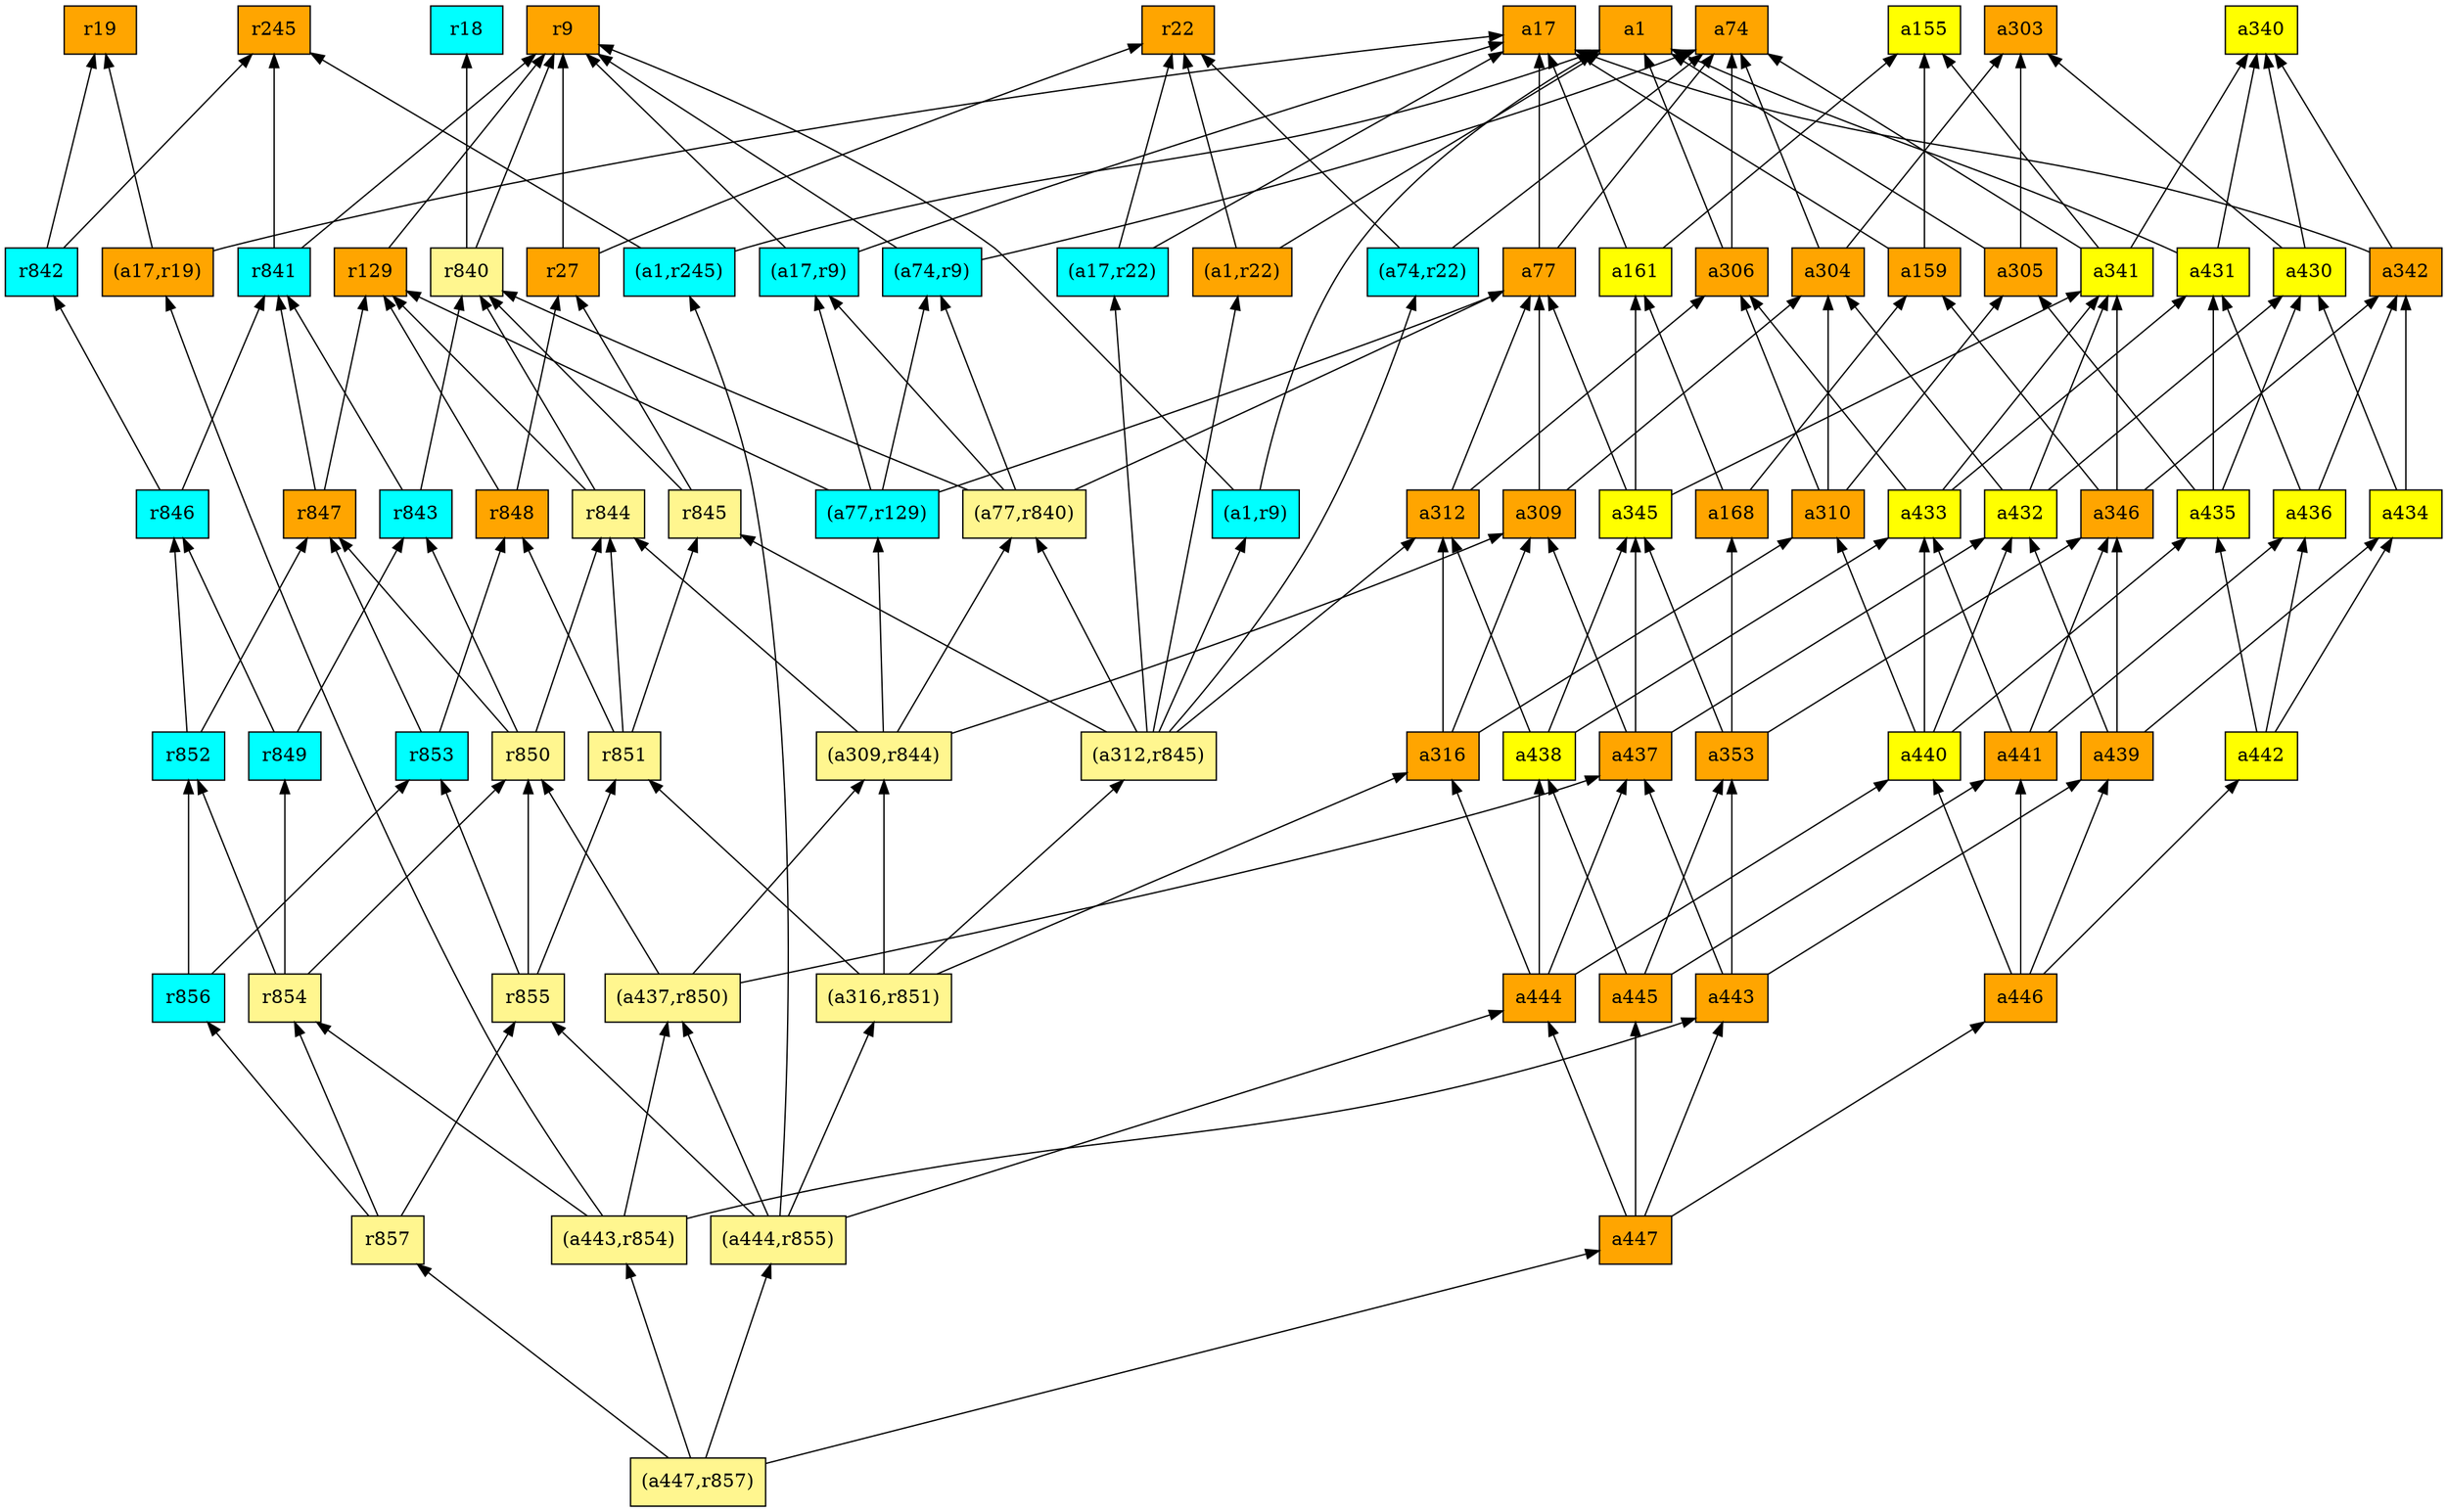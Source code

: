 digraph G {
rankdir=BT;ranksep="2.0";
"(a1,r9)" [shape=record,fillcolor=cyan,style=filled,label="{(a1,r9)}"];
"a444" [shape=record,fillcolor=orange,style=filled,label="{a444}"];
"a430" [shape=record,fillcolor=yellow,style=filled,label="{a430}"];
"a445" [shape=record,fillcolor=orange,style=filled,label="{a445}"];
"(a316,r851)" [shape=record,fillcolor=khaki1,style=filled,label="{(a316,r851)}"];
"(a1,r22)" [shape=record,fillcolor=orange,style=filled,label="{(a1,r22)}"];
"r855" [shape=record,fillcolor=khaki1,style=filled,label="{r855}"];
"a77" [shape=record,fillcolor=orange,style=filled,label="{a77}"];
"a442" [shape=record,fillcolor=yellow,style=filled,label="{a442}"];
"a303" [shape=record,fillcolor=orange,style=filled,label="{a303}"];
"r841" [shape=record,fillcolor=cyan,style=filled,label="{r841}"];
"r857" [shape=record,fillcolor=khaki1,style=filled,label="{r857}"];
"a441" [shape=record,fillcolor=orange,style=filled,label="{a441}"];
"r840" [shape=record,fillcolor=khaki1,style=filled,label="{r840}"];
"a161" [shape=record,fillcolor=yellow,style=filled,label="{a161}"];
"a159" [shape=record,fillcolor=orange,style=filled,label="{a159}"];
"a345" [shape=record,fillcolor=yellow,style=filled,label="{a345}"];
"(a74,r22)" [shape=record,fillcolor=cyan,style=filled,label="{(a74,r22)}"];
"r22" [shape=record,fillcolor=orange,style=filled,label="{r22}"];
"r27" [shape=record,fillcolor=orange,style=filled,label="{r27}"];
"a312" [shape=record,fillcolor=orange,style=filled,label="{a312}"];
"a17" [shape=record,fillcolor=orange,style=filled,label="{a17}"];
"(a443,r854)" [shape=record,fillcolor=khaki1,style=filled,label="{(a443,r854)}"];
"a440" [shape=record,fillcolor=yellow,style=filled,label="{a440}"];
"r856" [shape=record,fillcolor=cyan,style=filled,label="{r856}"];
"r851" [shape=record,fillcolor=khaki1,style=filled,label="{r851}"];
"(a1,r245)" [shape=record,fillcolor=cyan,style=filled,label="{(a1,r245)}"];
"(a444,r855)" [shape=record,fillcolor=khaki1,style=filled,label="{(a444,r855)}"];
"r844" [shape=record,fillcolor=khaki1,style=filled,label="{r844}"];
"a436" [shape=record,fillcolor=yellow,style=filled,label="{a436}"];
"(a17,r9)" [shape=record,fillcolor=cyan,style=filled,label="{(a17,r9)}"];
"r19" [shape=record,fillcolor=orange,style=filled,label="{r19}"];
"a446" [shape=record,fillcolor=orange,style=filled,label="{a446}"];
"a432" [shape=record,fillcolor=yellow,style=filled,label="{a432}"];
"(a309,r844)" [shape=record,fillcolor=khaki1,style=filled,label="{(a309,r844)}"];
"(a77,r129)" [shape=record,fillcolor=cyan,style=filled,label="{(a77,r129)}"];
"a435" [shape=record,fillcolor=yellow,style=filled,label="{a435}"];
"a74" [shape=record,fillcolor=orange,style=filled,label="{a74}"];
"(a17,r19)" [shape=record,fillcolor=orange,style=filled,label="{(a17,r19)}"];
"a304" [shape=record,fillcolor=orange,style=filled,label="{a304}"];
"a447" [shape=record,fillcolor=orange,style=filled,label="{a447}"];
"a431" [shape=record,fillcolor=yellow,style=filled,label="{a431}"];
"(a74,r9)" [shape=record,fillcolor=cyan,style=filled,label="{(a74,r9)}"];
"a340" [shape=record,fillcolor=yellow,style=filled,label="{a340}"];
"a438" [shape=record,fillcolor=yellow,style=filled,label="{a438}"];
"r9" [shape=record,fillcolor=orange,style=filled,label="{r9}"];
"(a437,r850)" [shape=record,fillcolor=khaki1,style=filled,label="{(a437,r850)}"];
"a437" [shape=record,fillcolor=orange,style=filled,label="{a437}"];
"(a447,r857)" [shape=record,fillcolor=khaki1,style=filled,label="{(a447,r857)}"];
"a306" [shape=record,fillcolor=orange,style=filled,label="{a306}"];
"r843" [shape=record,fillcolor=cyan,style=filled,label="{r843}"];
"a353" [shape=record,fillcolor=orange,style=filled,label="{a353}"];
"r852" [shape=record,fillcolor=cyan,style=filled,label="{r852}"];
"r18" [shape=record,fillcolor=cyan,style=filled,label="{r18}"];
"(a77,r840)" [shape=record,fillcolor=khaki1,style=filled,label="{(a77,r840)}"];
"(a312,r845)" [shape=record,fillcolor=khaki1,style=filled,label="{(a312,r845)}"];
"a310" [shape=record,fillcolor=orange,style=filled,label="{a310}"];
"a168" [shape=record,fillcolor=orange,style=filled,label="{a168}"];
"a433" [shape=record,fillcolor=yellow,style=filled,label="{a433}"];
"r854" [shape=record,fillcolor=khaki1,style=filled,label="{r854}"];
"a309" [shape=record,fillcolor=orange,style=filled,label="{a309}"];
"r129" [shape=record,fillcolor=orange,style=filled,label="{r129}"];
"a434" [shape=record,fillcolor=yellow,style=filled,label="{a434}"];
"r850" [shape=record,fillcolor=khaki1,style=filled,label="{r850}"];
"a342" [shape=record,fillcolor=orange,style=filled,label="{a342}"];
"a439" [shape=record,fillcolor=orange,style=filled,label="{a439}"];
"r847" [shape=record,fillcolor=orange,style=filled,label="{r847}"];
"(a17,r22)" [shape=record,fillcolor=cyan,style=filled,label="{(a17,r22)}"];
"a341" [shape=record,fillcolor=yellow,style=filled,label="{a341}"];
"r845" [shape=record,fillcolor=khaki1,style=filled,label="{r845}"];
"a1" [shape=record,fillcolor=orange,style=filled,label="{a1}"];
"a316" [shape=record,fillcolor=orange,style=filled,label="{a316}"];
"a305" [shape=record,fillcolor=orange,style=filled,label="{a305}"];
"a155" [shape=record,fillcolor=yellow,style=filled,label="{a155}"];
"r245" [shape=record,fillcolor=orange,style=filled,label="{r245}"];
"a443" [shape=record,fillcolor=orange,style=filled,label="{a443}"];
"r853" [shape=record,fillcolor=cyan,style=filled,label="{r853}"];
"r848" [shape=record,fillcolor=orange,style=filled,label="{r848}"];
"r849" [shape=record,fillcolor=cyan,style=filled,label="{r849}"];
"r846" [shape=record,fillcolor=cyan,style=filled,label="{r846}"];
"a346" [shape=record,fillcolor=orange,style=filled,label="{a346}"];
"r842" [shape=record,fillcolor=cyan,style=filled,label="{r842}"];
"(a1,r9)" -> "r9"
"(a1,r9)" -> "a1"
"a444" -> "a438"
"a444" -> "a437"
"a444" -> "a440"
"a444" -> "a316"
"a430" -> "a303"
"a430" -> "a340"
"a445" -> "a438"
"a445" -> "a441"
"a445" -> "a353"
"(a316,r851)" -> "a316"
"(a316,r851)" -> "r851"
"(a316,r851)" -> "(a312,r845)"
"(a316,r851)" -> "(a309,r844)"
"(a1,r22)" -> "a1"
"(a1,r22)" -> "r22"
"r855" -> "r850"
"r855" -> "r853"
"r855" -> "r851"
"a77" -> "a74"
"a77" -> "a17"
"a442" -> "a434"
"a442" -> "a436"
"a442" -> "a435"
"r841" -> "r9"
"r841" -> "r245"
"r857" -> "r855"
"r857" -> "r854"
"r857" -> "r856"
"a441" -> "a436"
"a441" -> "a346"
"a441" -> "a433"
"r840" -> "r9"
"r840" -> "r18"
"a161" -> "a155"
"a161" -> "a17"
"a159" -> "a155"
"a159" -> "a17"
"a345" -> "a161"
"a345" -> "a77"
"a345" -> "a341"
"(a74,r22)" -> "a74"
"(a74,r22)" -> "r22"
"r27" -> "r9"
"r27" -> "r22"
"a312" -> "a306"
"a312" -> "a77"
"(a443,r854)" -> "r854"
"(a443,r854)" -> "(a17,r19)"
"(a443,r854)" -> "a443"
"(a443,r854)" -> "(a437,r850)"
"a440" -> "a432"
"a440" -> "a310"
"a440" -> "a433"
"a440" -> "a435"
"r856" -> "r853"
"r856" -> "r852"
"r851" -> "r845"
"r851" -> "r844"
"r851" -> "r848"
"(a1,r245)" -> "a1"
"(a1,r245)" -> "r245"
"(a444,r855)" -> "a444"
"(a444,r855)" -> "(a316,r851)"
"(a444,r855)" -> "r855"
"(a444,r855)" -> "(a1,r245)"
"(a444,r855)" -> "(a437,r850)"
"r844" -> "r129"
"r844" -> "r840"
"a436" -> "a342"
"a436" -> "a431"
"(a17,r9)" -> "r9"
"(a17,r9)" -> "a17"
"a446" -> "a442"
"a446" -> "a441"
"a446" -> "a439"
"a446" -> "a440"
"a432" -> "a430"
"a432" -> "a304"
"a432" -> "a341"
"(a309,r844)" -> "a309"
"(a309,r844)" -> "r844"
"(a309,r844)" -> "(a77,r840)"
"(a309,r844)" -> "(a77,r129)"
"(a77,r129)" -> "r129"
"(a77,r129)" -> "a77"
"(a77,r129)" -> "(a74,r9)"
"(a77,r129)" -> "(a17,r9)"
"a435" -> "a430"
"a435" -> "a431"
"a435" -> "a305"
"(a17,r19)" -> "r19"
"(a17,r19)" -> "a17"
"a304" -> "a303"
"a304" -> "a74"
"a447" -> "a444"
"a447" -> "a445"
"a447" -> "a446"
"a447" -> "a443"
"a431" -> "a1"
"a431" -> "a340"
"(a74,r9)" -> "r9"
"(a74,r9)" -> "a74"
"a438" -> "a312"
"a438" -> "a345"
"a438" -> "a433"
"(a437,r850)" -> "r850"
"(a437,r850)" -> "a437"
"(a437,r850)" -> "(a309,r844)"
"a437" -> "a309"
"a437" -> "a345"
"a437" -> "a432"
"(a447,r857)" -> "a447"
"(a447,r857)" -> "(a443,r854)"
"(a447,r857)" -> "(a444,r855)"
"(a447,r857)" -> "r857"
"a306" -> "a1"
"a306" -> "a74"
"r843" -> "r840"
"r843" -> "r841"
"a353" -> "a345"
"a353" -> "a346"
"a353" -> "a168"
"r852" -> "r847"
"r852" -> "r846"
"(a77,r840)" -> "r840"
"(a77,r840)" -> "a77"
"(a77,r840)" -> "(a74,r9)"
"(a77,r840)" -> "(a17,r9)"
"(a312,r845)" -> "r845"
"(a312,r845)" -> "(a1,r9)"
"(a312,r845)" -> "a312"
"(a312,r845)" -> "(a77,r840)"
"(a312,r845)" -> "(a1,r22)"
"(a312,r845)" -> "(a74,r22)"
"(a312,r845)" -> "(a17,r22)"
"a310" -> "a306"
"a310" -> "a304"
"a310" -> "a305"
"a168" -> "a159"
"a168" -> "a161"
"a433" -> "a306"
"a433" -> "a431"
"a433" -> "a341"
"r854" -> "r850"
"r854" -> "r852"
"r854" -> "r849"
"a309" -> "a304"
"a309" -> "a77"
"r129" -> "r9"
"a434" -> "a430"
"a434" -> "a342"
"r850" -> "r844"
"r850" -> "r843"
"r850" -> "r847"
"a342" -> "a340"
"a342" -> "a17"
"a439" -> "a434"
"a439" -> "a432"
"a439" -> "a346"
"r847" -> "r129"
"r847" -> "r841"
"(a17,r22)" -> "a17"
"(a17,r22)" -> "r22"
"a341" -> "a340"
"a341" -> "a155"
"a341" -> "a74"
"r845" -> "r27"
"r845" -> "r840"
"a316" -> "a309"
"a316" -> "a310"
"a316" -> "a312"
"a305" -> "a303"
"a305" -> "a1"
"a443" -> "a437"
"a443" -> "a353"
"a443" -> "a439"
"r853" -> "r847"
"r853" -> "r848"
"r848" -> "r129"
"r848" -> "r27"
"r849" -> "r843"
"r849" -> "r846"
"r846" -> "r841"
"r846" -> "r842"
"a346" -> "a342"
"a346" -> "a159"
"a346" -> "a341"
"r842" -> "r19"
"r842" -> "r245"
}